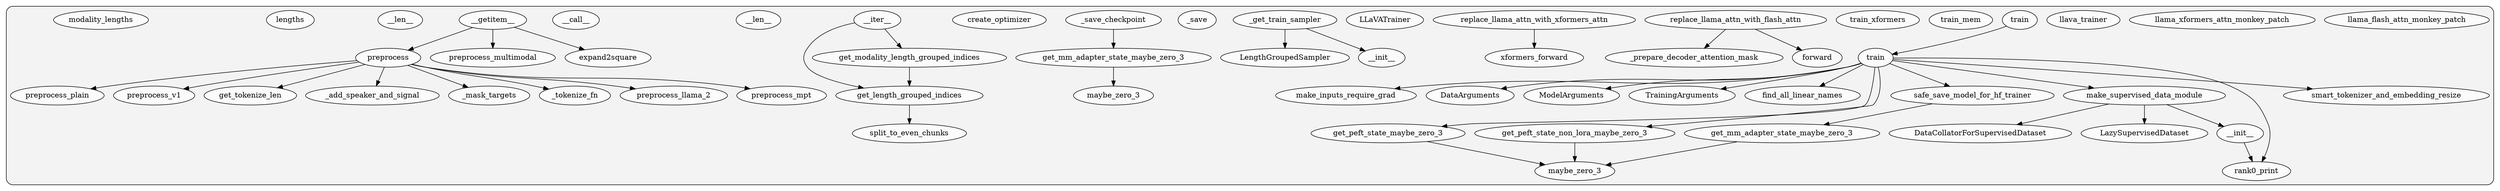 digraph G {
    graph [rankdir=TB];
    subgraph cluster_G {

        graph [style="filled,rounded",fillcolor="#80808018", label=""];
        llama_flash_attn_monkey_patch [label="llama_flash_attn_monkey_patch", style="filled", fillcolor="#ffffffb2", fontcolor="#000000", group="0"];
        llama_xformers_attn_monkey_patch [label="llama_xformers_attn_monkey_patch", style="filled", fillcolor="#ffffffb2", fontcolor="#000000", group="1"];
        llava_trainer [label="llava_trainer", style="filled", fillcolor="#ffffffb2", fontcolor="#000000", group="2"];
        train [label="train", style="filled", fillcolor="#ffffffb2", fontcolor="#000000", group="3"];
        train_mem [label="train_mem", style="filled", fillcolor="#ffffffb2", fontcolor="#000000", group="4"];
        train_xformers [label="train_xformers", style="filled", fillcolor="#ffffffb2", fontcolor="#000000", group="5"];
        llama_flash_attn_monkey_patch___prepare_decoder_attention_mask [label="_prepare_decoder_attention_mask", style="filled", fillcolor="#ffffffb2", fontcolor="#000000", group="0"];
        llama_flash_attn_monkey_patch__forward [label="forward", style="filled", fillcolor="#ffffffb2", fontcolor="#000000", group="0"];
        llama_flash_attn_monkey_patch__replace_llama_attn_with_flash_attn [label="replace_llama_attn_with_flash_attn", style="filled", fillcolor="#ffffffb2", fontcolor="#000000", group="0"];
        llama_xformers_attn_monkey_patch__replace_llama_attn_with_xformers_attn [label="replace_llama_attn_with_xformers_attn", style="filled", fillcolor="#ffffffb2", fontcolor="#000000", group="1"];
        llama_xformers_attn_monkey_patch__xformers_forward [label="xformers_forward", style="filled", fillcolor="#ffffffb2", fontcolor="#000000", group="1"];
        llava_trainer__LLaVATrainer [label="LLaVATrainer", style="filled", fillcolor="#ffffffb2", fontcolor="#000000", group="2"];
        llava_trainer__LengthGroupedSampler [label="LengthGroupedSampler", style="filled", fillcolor="#ffffffb2", fontcolor="#000000", group="2"];
        llava_trainer__get_length_grouped_indices [label="get_length_grouped_indices", style="filled", fillcolor="#ffffffb2", fontcolor="#000000", group="2"];
        llava_trainer__get_mm_adapter_state_maybe_zero_3 [label="get_mm_adapter_state_maybe_zero_3", style="filled", fillcolor="#ffffffb2", fontcolor="#000000", group="2"];
        llava_trainer__get_modality_length_grouped_indices [label="get_modality_length_grouped_indices", style="filled", fillcolor="#ffffffb2", fontcolor="#000000", group="2"];
        llava_trainer__maybe_zero_3 [label="maybe_zero_3", style="filled", fillcolor="#ffffffb2", fontcolor="#000000", group="2"];
        llava_trainer__split_to_even_chunks [label="split_to_even_chunks", style="filled", fillcolor="#ffffffb2", fontcolor="#000000", group="2"];
        llava_trainer__LLaVATrainer___get_train_sampler [label="_get_train_sampler", style="filled", fillcolor="#ffffffb2", fontcolor="#000000", group="2"];
        llava_trainer__LLaVATrainer___save [label="_save", style="filled", fillcolor="#ffffffb2", fontcolor="#000000", group="2"];
        llava_trainer__LLaVATrainer___save_checkpoint [label="_save_checkpoint", style="filled", fillcolor="#ffffffb2", fontcolor="#000000", group="2"];
        llava_trainer__LLaVATrainer__create_optimizer [label="create_optimizer", style="filled", fillcolor="#ffffffb2", fontcolor="#000000", group="2"];
        llava_trainer__LengthGroupedSampler____init__ [label="__init__", style="filled", fillcolor="#ffffffb2", fontcolor="#000000", group="2"];
        llava_trainer__LengthGroupedSampler____iter__ [label="__iter__", style="filled", fillcolor="#ffffffb2", fontcolor="#000000", group="2"];
        llava_trainer__LengthGroupedSampler____len__ [label="__len__", style="filled", fillcolor="#ffffffb2", fontcolor="#000000", group="2"];
        train__DataArguments [label="DataArguments", style="filled", fillcolor="#ffffffb2", fontcolor="#000000", group="3"];
        train__DataCollatorForSupervisedDataset [label="DataCollatorForSupervisedDataset", style="filled", fillcolor="#ffffffb2", fontcolor="#000000", group="3"];
        train__LazySupervisedDataset [label="LazySupervisedDataset", style="filled", fillcolor="#ffffffb2", fontcolor="#000000", group="3"];
        train__ModelArguments [label="ModelArguments", style="filled", fillcolor="#ffffffb2", fontcolor="#000000", group="3"];
        train__TrainingArguments [label="TrainingArguments", style="filled", fillcolor="#ffffffb2", fontcolor="#000000", group="3"];
        train___add_speaker_and_signal [label="_add_speaker_and_signal", style="filled", fillcolor="#ffffffb2", fontcolor="#000000", group="3"];
        train___mask_targets [label="_mask_targets", style="filled", fillcolor="#ffffffb2", fontcolor="#000000", group="3"];
        train___tokenize_fn [label="_tokenize_fn", style="filled", fillcolor="#ffffffb2", fontcolor="#000000", group="3"];
        train__find_all_linear_names [label="find_all_linear_names", style="filled", fillcolor="#ffffffb2", fontcolor="#000000", group="3"];
        train__get_mm_adapter_state_maybe_zero_3 [label="get_mm_adapter_state_maybe_zero_3", style="filled", fillcolor="#ffffffb2", fontcolor="#000000", group="3"];
        train__get_peft_state_maybe_zero_3 [label="get_peft_state_maybe_zero_3", style="filled", fillcolor="#ffffffb2", fontcolor="#000000", group="3"];
        train__get_peft_state_non_lora_maybe_zero_3 [label="get_peft_state_non_lora_maybe_zero_3", style="filled", fillcolor="#ffffffb2", fontcolor="#000000", group="3"];
        train__make_supervised_data_module [label="make_supervised_data_module", style="filled", fillcolor="#ffffffb2", fontcolor="#000000", group="3"];
        train__maybe_zero_3 [label="maybe_zero_3", style="filled", fillcolor="#ffffffb2", fontcolor="#000000", group="3"];
        train__preprocess [label="preprocess", style="filled", fillcolor="#ffffffb2", fontcolor="#000000", group="3"];
        train__preprocess_llama_2 [label="preprocess_llama_2", style="filled", fillcolor="#ffffffb2", fontcolor="#000000", group="3"];
        train__preprocess_mpt [label="preprocess_mpt", style="filled", fillcolor="#ffffffb2", fontcolor="#000000", group="3"];
        train__preprocess_multimodal [label="preprocess_multimodal", style="filled", fillcolor="#ffffffb2", fontcolor="#000000", group="3"];
        train__preprocess_plain [label="preprocess_plain", style="filled", fillcolor="#ffffffb2", fontcolor="#000000", group="3"];
        train__preprocess_v1 [label="preprocess_v1", style="filled", fillcolor="#ffffffb2", fontcolor="#000000", group="3"];
        train__rank0_print [label="rank0_print", style="filled", fillcolor="#ffffffb2", fontcolor="#000000", group="3"];
        train__safe_save_model_for_hf_trainer [label="safe_save_model_for_hf_trainer", style="filled", fillcolor="#ffffffb2", fontcolor="#000000", group="3"];
        train__smart_tokenizer_and_embedding_resize [label="smart_tokenizer_and_embedding_resize", style="filled", fillcolor="#ffffffb2", fontcolor="#000000", group="3"];
        train__train [label="train", style="filled", fillcolor="#ffffffb2", fontcolor="#000000", group="3"];
        train__DataCollatorForSupervisedDataset____call__ [label="__call__", style="filled", fillcolor="#ffffffb2", fontcolor="#000000", group="3"];
        train__LazySupervisedDataset____getitem__ [label="__getitem__", style="filled", fillcolor="#ffffffb2", fontcolor="#000000", group="3"];
        train__LazySupervisedDataset____init__ [label="__init__", style="filled", fillcolor="#ffffffb2", fontcolor="#000000", group="3"];
        train__LazySupervisedDataset____len__ [label="__len__", style="filled", fillcolor="#ffffffb2", fontcolor="#000000", group="3"];
        train__LazySupervisedDataset__lengths [label="lengths", style="filled", fillcolor="#ffffffb2", fontcolor="#000000", group="3"];
        train__LazySupervisedDataset__modality_lengths [label="modality_lengths", style="filled", fillcolor="#ffffffb2", fontcolor="#000000", group="3"];
        train__LazySupervisedDataset____getitem____expand2square [label="expand2square", style="filled", fillcolor="#ffffffb2", fontcolor="#000000", group="3"];
        train__preprocess__get_tokenize_len [label="get_tokenize_len", style="filled", fillcolor="#ffffffb2", fontcolor="#000000", group="3"];
        train__train__make_inputs_require_grad [label="make_inputs_require_grad", style="filled", fillcolor="#ffffffb2", fontcolor="#000000", group="3"];
    }
        llama_flash_attn_monkey_patch__replace_llama_attn_with_flash_attn -> llama_flash_attn_monkey_patch___prepare_decoder_attention_mask [style="solid", color="#000000"];
        llama_flash_attn_monkey_patch__replace_llama_attn_with_flash_attn -> llama_flash_attn_monkey_patch__forward [style="solid", color="#000000"];
        llama_xformers_attn_monkey_patch__replace_llama_attn_with_xformers_attn -> llama_xformers_attn_monkey_patch__xformers_forward [style="solid", color="#000000"];
        llava_trainer__get_mm_adapter_state_maybe_zero_3 -> llava_trainer__maybe_zero_3 [style="solid", color="#000000"];
        llava_trainer__get_modality_length_grouped_indices -> llava_trainer__get_length_grouped_indices [style="solid", color="#000000"];
        llava_trainer__get_length_grouped_indices -> llava_trainer__split_to_even_chunks [style="solid", color="#000000"];
        llava_trainer__LengthGroupedSampler____iter__ -> llava_trainer__get_modality_length_grouped_indices [style="solid", color="#000000"];
        llava_trainer__LengthGroupedSampler____iter__ -> llava_trainer__get_length_grouped_indices [style="solid", color="#000000"];
        llava_trainer__LLaVATrainer___get_train_sampler -> llava_trainer__LengthGroupedSampler____init__ [style="solid", color="#000000"];
        llava_trainer__LLaVATrainer___get_train_sampler -> llava_trainer__LengthGroupedSampler [style="solid", color="#000000"];
        llava_trainer__LLaVATrainer___save_checkpoint -> llava_trainer__get_mm_adapter_state_maybe_zero_3 [style="solid", color="#000000"];
        train -> train__train [style="solid", color="#000000"];
        train__get_peft_state_maybe_zero_3 -> train__maybe_zero_3 [style="solid", color="#000000"];
        train__get_peft_state_non_lora_maybe_zero_3 -> train__maybe_zero_3 [style="solid", color="#000000"];
        train__get_mm_adapter_state_maybe_zero_3 -> train__maybe_zero_3 [style="solid", color="#000000"];
        train__safe_save_model_for_hf_trainer -> train__get_mm_adapter_state_maybe_zero_3 [style="solid", color="#000000"];
        train__preprocess -> train__preprocess_v1 [style="solid", color="#000000"];
        train__preprocess -> train___add_speaker_and_signal [style="solid", color="#000000"];
        train__preprocess -> train__preprocess__get_tokenize_len [style="solid", color="#000000"];
        train__preprocess -> train___tokenize_fn [style="solid", color="#000000"];
        train__preprocess -> train__preprocess_plain [style="solid", color="#000000"];
        train__preprocess -> train__preprocess_mpt [style="solid", color="#000000"];
        train__preprocess -> train___mask_targets [style="solid", color="#000000"];
        train__preprocess -> train__preprocess_llama_2 [style="solid", color="#000000"];
        train__LazySupervisedDataset____init__ -> train__rank0_print [style="solid", color="#000000"];
        train__LazySupervisedDataset____getitem__ -> train__preprocess_multimodal [style="solid", color="#000000"];
        train__LazySupervisedDataset____getitem__ -> train__preprocess [style="solid", color="#000000"];
        train__LazySupervisedDataset____getitem__ -> train__LazySupervisedDataset____getitem____expand2square [style="solid", color="#000000"];
        train__make_supervised_data_module -> train__LazySupervisedDataset____init__ [style="solid", color="#000000"];
        train__make_supervised_data_module -> train__LazySupervisedDataset [style="solid", color="#000000"];
        train__make_supervised_data_module -> train__DataCollatorForSupervisedDataset [style="solid", color="#000000"];
        train__train -> train__train__make_inputs_require_grad [style="solid", color="#000000"];
        train__train -> train__ModelArguments [style="solid", color="#000000"];
        train__train -> train__get_peft_state_maybe_zero_3 [style="solid", color="#000000"];
        train__train -> train__DataArguments [style="solid", color="#000000"];
        train__train -> train__safe_save_model_for_hf_trainer [style="solid", color="#000000"];
        train__train -> train__find_all_linear_names [style="solid", color="#000000"];
        train__train -> train__get_peft_state_non_lora_maybe_zero_3 [style="solid", color="#000000"];
        train__train -> train__smart_tokenizer_and_embedding_resize [style="solid", color="#000000"];
        train__train -> train__rank0_print [style="solid", color="#000000"];
        train__train -> train__TrainingArguments [style="solid", color="#000000"];
        train__train -> train__make_supervised_data_module [style="solid", color="#000000"];
    }

